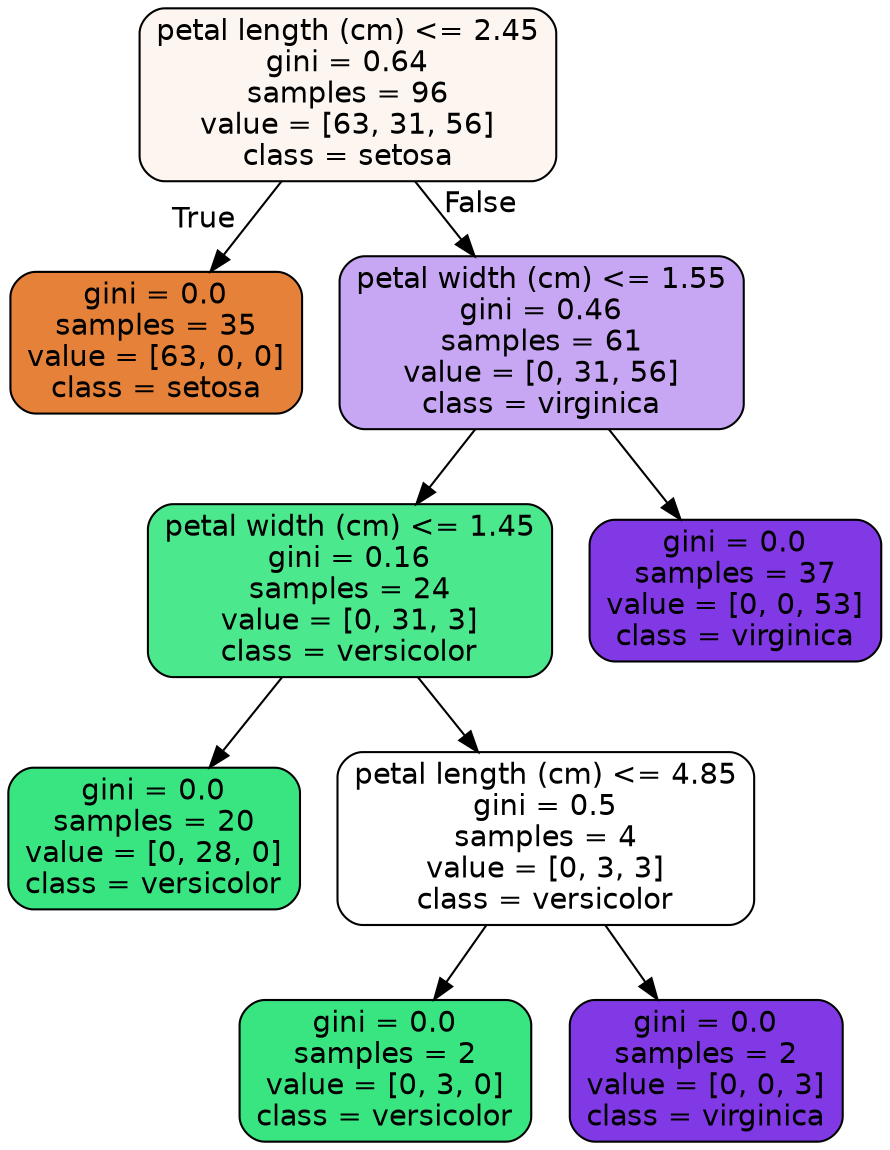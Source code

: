 digraph Tree {
node [shape=box, style="filled, rounded", color="black", fontname=helvetica] ;
edge [fontname=helvetica] ;
0 [label="petal length (cm) <= 2.45\ngini = 0.64\nsamples = 96\nvalue = [63, 31, 56]\nclass = setosa", fillcolor="#fdf6f0"] ;
1 [label="gini = 0.0\nsamples = 35\nvalue = [63, 0, 0]\nclass = setosa", fillcolor="#e58139"] ;
0 -> 1 [labeldistance=2.5, labelangle=45, headlabel="True"] ;
2 [label="petal width (cm) <= 1.55\ngini = 0.46\nsamples = 61\nvalue = [0, 31, 56]\nclass = virginica", fillcolor="#c7a7f3"] ;
0 -> 2 [labeldistance=2.5, labelangle=-45, headlabel="False"] ;
3 [label="petal width (cm) <= 1.45\ngini = 0.16\nsamples = 24\nvalue = [0, 31, 3]\nclass = versicolor", fillcolor="#4ce88d"] ;
2 -> 3 ;
4 [label="gini = 0.0\nsamples = 20\nvalue = [0, 28, 0]\nclass = versicolor", fillcolor="#39e581"] ;
3 -> 4 ;
5 [label="petal length (cm) <= 4.85\ngini = 0.5\nsamples = 4\nvalue = [0, 3, 3]\nclass = versicolor", fillcolor="#ffffff"] ;
3 -> 5 ;
6 [label="gini = 0.0\nsamples = 2\nvalue = [0, 3, 0]\nclass = versicolor", fillcolor="#39e581"] ;
5 -> 6 ;
7 [label="gini = 0.0\nsamples = 2\nvalue = [0, 0, 3]\nclass = virginica", fillcolor="#8139e5"] ;
5 -> 7 ;
8 [label="gini = 0.0\nsamples = 37\nvalue = [0, 0, 53]\nclass = virginica", fillcolor="#8139e5"] ;
2 -> 8 ;
}